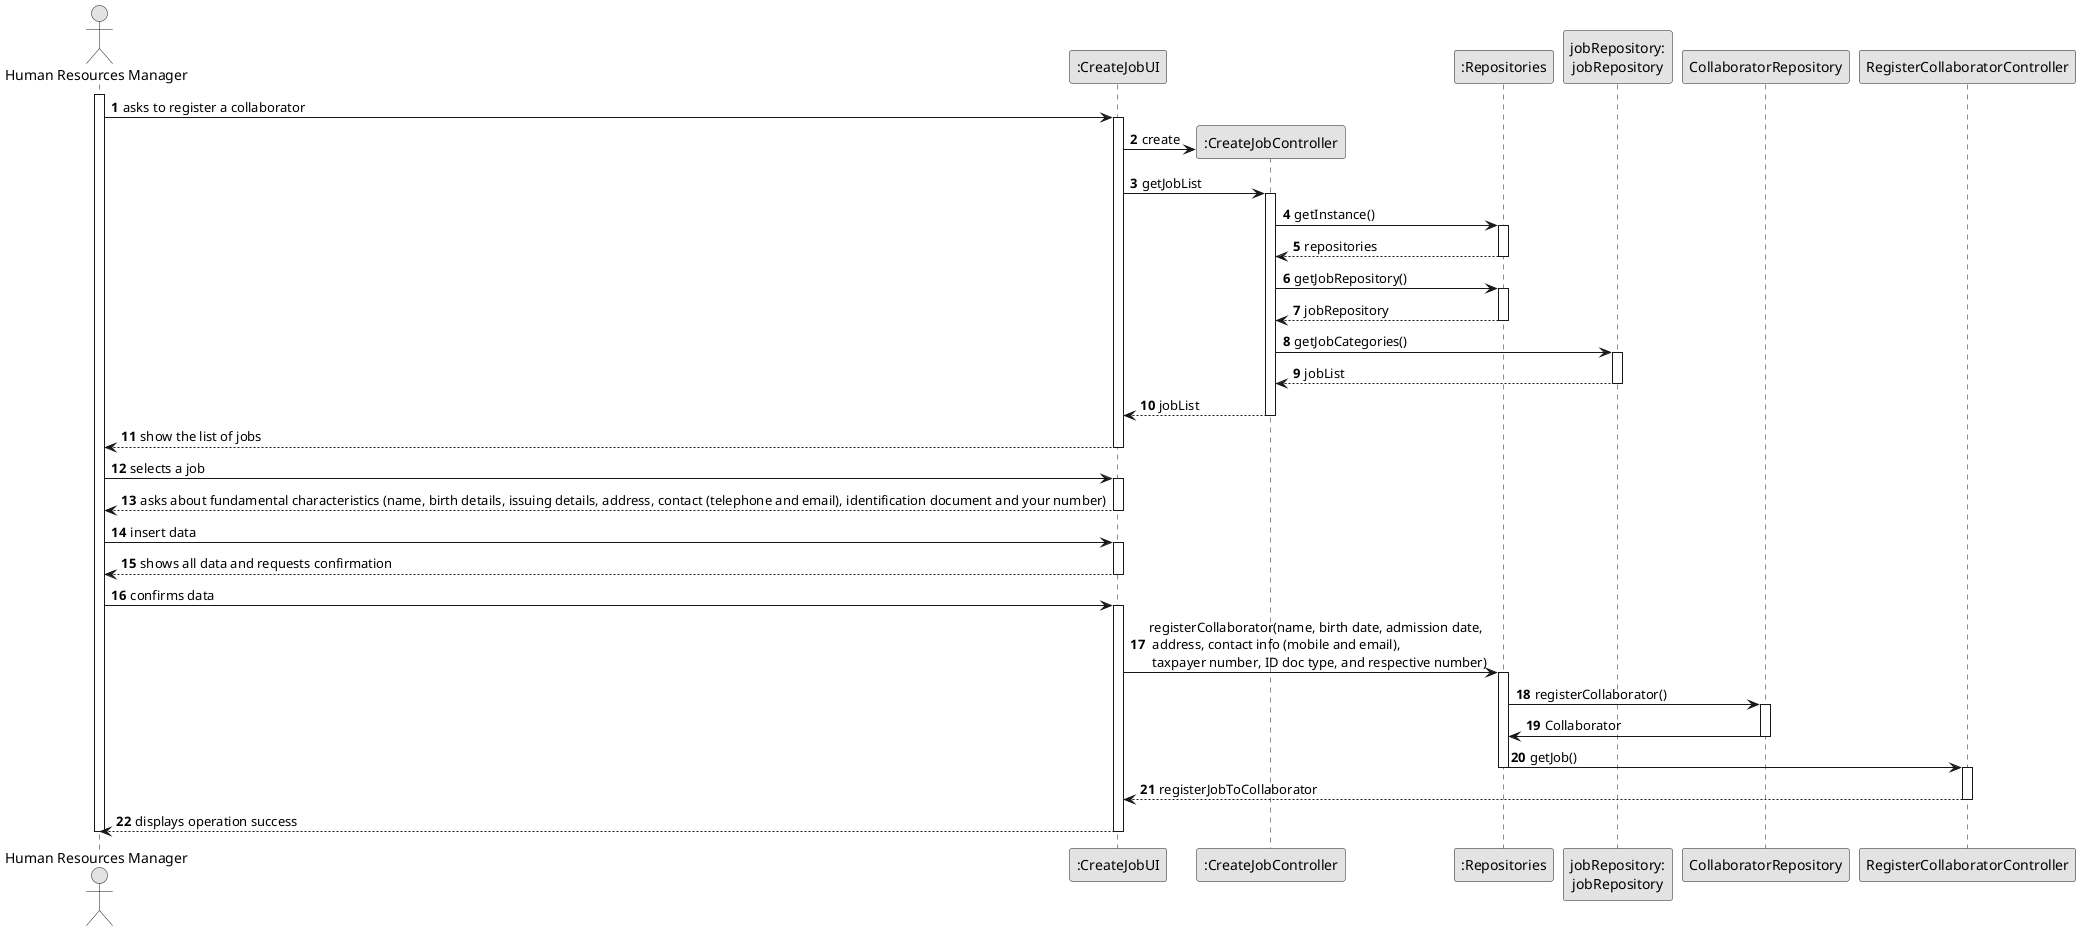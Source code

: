 @startuml
skinparam monochrome true
skinparam packageStyle rectangle
skinparam shadowing false

autonumber

'hide footbox
actor "Human Resources Manager" as ADM
participant ":CreateJobUI" as UI
participant ":CreateJobController" as CTRL
participant ":Repositories" as RepositorySingleton
participant "jobRepository:\njobRepository" as TaskCategoryRepository
participant "CollaboratorRepository" as SIU
participant "RegisterCollaboratorController" as POP


activate ADM

        ADM -> UI : asks to register a collaborator

        activate UI

'            UI --> ADM : requests data (reference, description,  informal \n description, technical description, duration, cost)
            'create CTRL
            UI -> CTRL** : create

            UI -> CTRL : getJobList
            activate CTRL

                CTRL -> RepositorySingleton : getInstance()
                activate RepositorySingleton

                    RepositorySingleton --> CTRL: repositories
                deactivate RepositorySingleton

                CTRL -> RepositorySingleton : getJobRepository()
                activate RepositorySingleton

                    RepositorySingleton --> CTRL: jobRepository
                deactivate RepositorySingleton

                CTRL -> TaskCategoryRepository : getJobCategories()
                activate TaskCategoryRepository

                    TaskCategoryRepository --> CTRL : jobList
                deactivate TaskCategoryRepository

                CTRL --> UI : jobList
            deactivate CTRL

            UI --> ADM : show the list of jobs
        deactivate UI

    ADM -> UI : selects a job
    activate UI

        UI --> ADM : asks about fundamental characteristics (name, birth details, issuing details, address, contact (telephone and email), identification document and your number)
    deactivate UI

    ADM -> UI : insert data
    activate UI

        UI --> ADM : shows all data and requests confirmation
    deactivate UI

    ADM -> UI : confirms data
    activate UI

        UI -> RepositorySingleton : registerCollaborator(name, birth date, admission date, \n address, contact info (mobile and email), \n taxpayer number, ID doc type, and respective number)
        activate RepositorySingleton





                RepositorySingleton -> SIU : registerCollaborator()
            activate SIU

                SIU -> RepositorySingleton : Collaborator
            deactivate SIU

            RepositorySingleton -> POP : getJob()
            deactivate RepositorySingleton
                 activate POP


                    POP --> UI : registerJobToCollaborator
                    deactivate POP




            deactivate CTRL

            deactivate CTRL
            UI --> ADM: displays operation success
    deactivate UI

deactivate ADM

@enduml